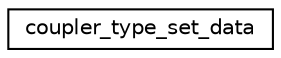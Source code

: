 digraph "Graphical Class Hierarchy"
{
 // INTERACTIVE_SVG=YES
 // LATEX_PDF_SIZE
  edge [fontname="Helvetica",fontsize="10",labelfontname="Helvetica",labelfontsize="10"];
  node [fontname="Helvetica",fontsize="10",shape=record];
  rankdir="LR";
  Node0 [label="coupler_type_set_data",height=0.2,width=0.4,color="black", fillcolor="white", style="filled",URL="$interfacecoupler__types__mod_1_1coupler__type__set__data.html",tooltip="This is the interface to set a field in a coupler_bc_type from an array."];
}

